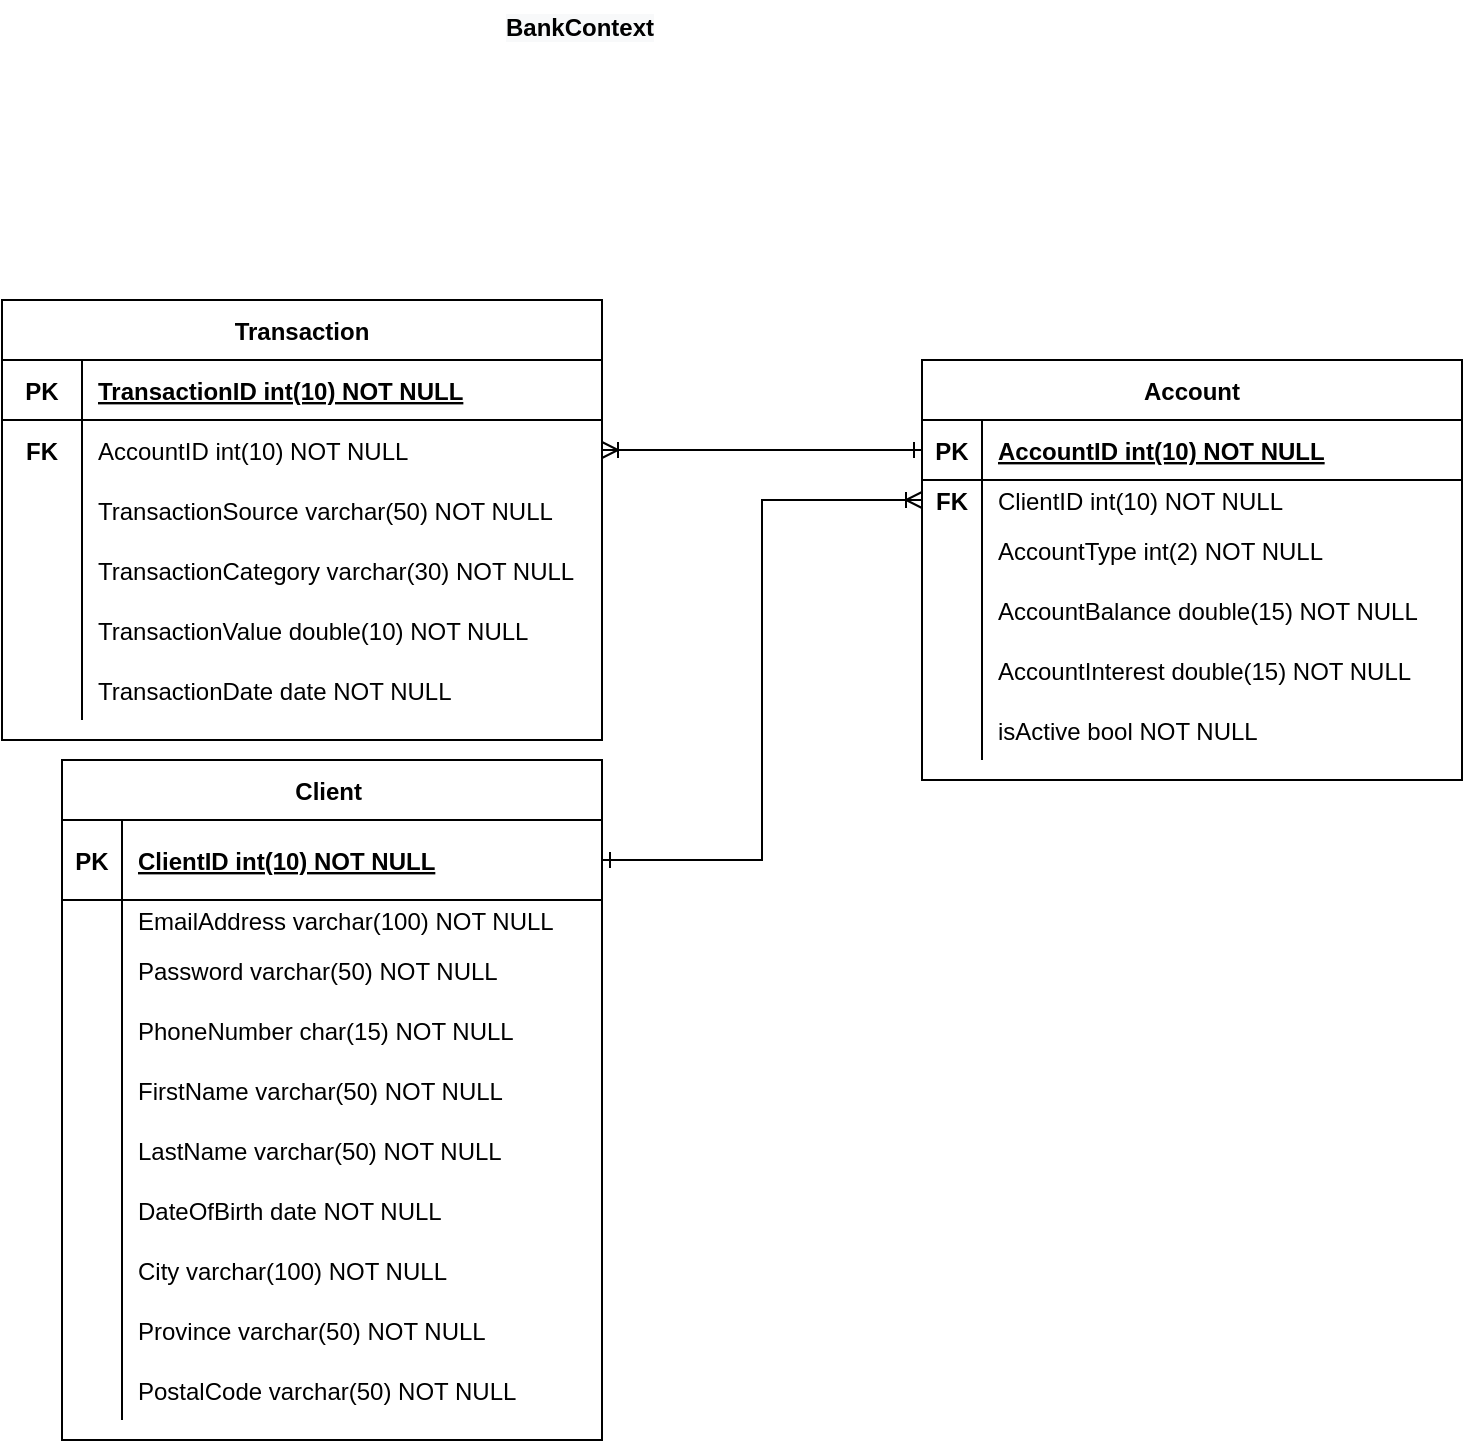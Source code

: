 <mxfile version="13.9.9" type="device"><diagram id="R2lEEEUBdFMjLlhIrx00" name="Page-1"><mxGraphModel dx="1205" dy="696" grid="1" gridSize="10" guides="1" tooltips="1" connect="1" arrows="1" fold="1" page="1" pageScale="1" pageWidth="850" pageHeight="1100" math="0" shadow="0" extFonts="Permanent Marker^https://fonts.googleapis.com/css?family=Permanent+Marker"><root><mxCell id="0"/><mxCell id="1" parent="0"/><mxCell id="C-vyLk0tnHw3VtMMgP7b-2" value="Transaction" style="shape=table;startSize=30;container=1;collapsible=1;childLayout=tableLayout;fixedRows=1;rowLines=0;fontStyle=1;align=center;resizeLast=1;" parent="1" vertex="1"><mxGeometry x="90" y="350" width="300" height="220" as="geometry"/></mxCell><mxCell id="C-vyLk0tnHw3VtMMgP7b-3" value="" style="shape=partialRectangle;collapsible=0;dropTarget=0;pointerEvents=0;fillColor=none;points=[[0,0.5],[1,0.5]];portConstraint=eastwest;top=0;left=0;right=0;bottom=1;" parent="C-vyLk0tnHw3VtMMgP7b-2" vertex="1"><mxGeometry y="30" width="300" height="30" as="geometry"/></mxCell><mxCell id="C-vyLk0tnHw3VtMMgP7b-4" value="PK" style="shape=partialRectangle;overflow=hidden;connectable=0;fillColor=none;top=0;left=0;bottom=0;right=0;fontStyle=1;" parent="C-vyLk0tnHw3VtMMgP7b-3" vertex="1"><mxGeometry width="40" height="30" as="geometry"/></mxCell><mxCell id="C-vyLk0tnHw3VtMMgP7b-5" value="TransactionID int(10) NOT NULL " style="shape=partialRectangle;overflow=hidden;connectable=0;fillColor=none;top=0;left=0;bottom=0;right=0;align=left;spacingLeft=6;fontStyle=5;" parent="C-vyLk0tnHw3VtMMgP7b-3" vertex="1"><mxGeometry x="40" width="260" height="30" as="geometry"/></mxCell><mxCell id="C-vyLk0tnHw3VtMMgP7b-9" value="" style="shape=partialRectangle;collapsible=0;dropTarget=0;pointerEvents=0;fillColor=none;points=[[0,0.5],[1,0.5]];portConstraint=eastwest;top=0;left=0;right=0;bottom=0;" parent="C-vyLk0tnHw3VtMMgP7b-2" vertex="1"><mxGeometry y="60" width="300" height="30" as="geometry"/></mxCell><mxCell id="C-vyLk0tnHw3VtMMgP7b-10" value="" style="shape=partialRectangle;overflow=hidden;connectable=0;fillColor=none;top=0;left=0;bottom=0;right=0;" parent="C-vyLk0tnHw3VtMMgP7b-9" vertex="1"><mxGeometry width="40" height="30" as="geometry"/></mxCell><mxCell id="C-vyLk0tnHw3VtMMgP7b-11" value="AccountID int(10) NOT NULL" style="shape=partialRectangle;overflow=hidden;connectable=0;fillColor=none;top=0;left=0;bottom=0;right=0;align=left;spacingLeft=6;" parent="C-vyLk0tnHw3VtMMgP7b-9" vertex="1"><mxGeometry x="40" width="260" height="30" as="geometry"/></mxCell><mxCell id="YrNoyx_0j4bPCNiUVQTW-1" value="" style="shape=partialRectangle;collapsible=0;dropTarget=0;pointerEvents=0;fillColor=none;points=[[0,0.5],[1,0.5]];portConstraint=eastwest;top=0;left=0;right=0;bottom=0;" parent="C-vyLk0tnHw3VtMMgP7b-2" vertex="1"><mxGeometry y="90" width="300" height="30" as="geometry"/></mxCell><mxCell id="YrNoyx_0j4bPCNiUVQTW-2" value="" style="shape=partialRectangle;overflow=hidden;connectable=0;fillColor=none;top=0;left=0;bottom=0;right=0;" parent="YrNoyx_0j4bPCNiUVQTW-1" vertex="1"><mxGeometry width="40" height="30" as="geometry"/></mxCell><mxCell id="YrNoyx_0j4bPCNiUVQTW-3" value="TransactionSource varchar(50) NOT NULL" style="shape=partialRectangle;overflow=hidden;connectable=0;fillColor=none;top=0;left=0;bottom=0;right=0;align=left;spacingLeft=6;" parent="YrNoyx_0j4bPCNiUVQTW-1" vertex="1"><mxGeometry x="40" width="260" height="30" as="geometry"/></mxCell><mxCell id="YrNoyx_0j4bPCNiUVQTW-4" value="" style="shape=partialRectangle;collapsible=0;dropTarget=0;pointerEvents=0;fillColor=none;points=[[0,0.5],[1,0.5]];portConstraint=eastwest;top=0;left=0;right=0;bottom=0;" parent="C-vyLk0tnHw3VtMMgP7b-2" vertex="1"><mxGeometry y="120" width="300" height="30" as="geometry"/></mxCell><mxCell id="YrNoyx_0j4bPCNiUVQTW-5" value="" style="shape=partialRectangle;overflow=hidden;connectable=0;fillColor=none;top=0;left=0;bottom=0;right=0;" parent="YrNoyx_0j4bPCNiUVQTW-4" vertex="1"><mxGeometry width="40" height="30" as="geometry"/></mxCell><mxCell id="YrNoyx_0j4bPCNiUVQTW-6" value="TransactionCategory varchar(30) NOT NULL" style="shape=partialRectangle;overflow=hidden;connectable=0;fillColor=none;top=0;left=0;bottom=0;right=0;align=left;spacingLeft=6;" parent="YrNoyx_0j4bPCNiUVQTW-4" vertex="1"><mxGeometry x="40" width="260" height="30" as="geometry"/></mxCell><mxCell id="f1CzLQFtzpNZH9mLoO9q-1" value="" style="shape=partialRectangle;collapsible=0;dropTarget=0;pointerEvents=0;fillColor=none;points=[[0,0.5],[1,0.5]];portConstraint=eastwest;top=0;left=0;right=0;bottom=0;" parent="C-vyLk0tnHw3VtMMgP7b-2" vertex="1"><mxGeometry y="150" width="300" height="30" as="geometry"/></mxCell><mxCell id="f1CzLQFtzpNZH9mLoO9q-2" value="" style="shape=partialRectangle;overflow=hidden;connectable=0;fillColor=none;top=0;left=0;bottom=0;right=0;" parent="f1CzLQFtzpNZH9mLoO9q-1" vertex="1"><mxGeometry width="40" height="30" as="geometry"/></mxCell><mxCell id="f1CzLQFtzpNZH9mLoO9q-3" value="TransactionValue double(10) NOT NULL" style="shape=partialRectangle;overflow=hidden;connectable=0;fillColor=none;top=0;left=0;bottom=0;right=0;align=left;spacingLeft=6;" parent="f1CzLQFtzpNZH9mLoO9q-1" vertex="1"><mxGeometry x="40" width="260" height="30" as="geometry"/></mxCell><mxCell id="0npAXtoozI20fQjHSsc6-30" value="" style="shape=partialRectangle;collapsible=0;dropTarget=0;pointerEvents=0;fillColor=none;points=[[0,0.5],[1,0.5]];portConstraint=eastwest;top=0;left=0;right=0;bottom=0;" parent="C-vyLk0tnHw3VtMMgP7b-2" vertex="1"><mxGeometry y="180" width="300" height="30" as="geometry"/></mxCell><mxCell id="0npAXtoozI20fQjHSsc6-31" value="" style="shape=partialRectangle;overflow=hidden;connectable=0;fillColor=none;top=0;left=0;bottom=0;right=0;" parent="0npAXtoozI20fQjHSsc6-30" vertex="1"><mxGeometry width="40" height="30" as="geometry"/></mxCell><mxCell id="0npAXtoozI20fQjHSsc6-32" value="TransactionDate date NOT NULL" style="shape=partialRectangle;overflow=hidden;connectable=0;fillColor=none;top=0;left=0;bottom=0;right=0;align=left;spacingLeft=6;" parent="0npAXtoozI20fQjHSsc6-30" vertex="1"><mxGeometry x="40" width="260" height="30" as="geometry"/></mxCell><mxCell id="E05-xjs0jxcmi8sBBkdt-1" value="Account" style="shape=table;startSize=30;container=1;collapsible=1;childLayout=tableLayout;fixedRows=1;rowLines=0;fontStyle=1;align=center;resizeLast=1;" parent="1" vertex="1"><mxGeometry x="550" y="380" width="270" height="210" as="geometry"/></mxCell><mxCell id="E05-xjs0jxcmi8sBBkdt-2" value="" style="shape=partialRectangle;collapsible=0;dropTarget=0;pointerEvents=0;fillColor=none;points=[[0,0.5],[1,0.5]];portConstraint=eastwest;top=0;left=0;right=0;bottom=1;" parent="E05-xjs0jxcmi8sBBkdt-1" vertex="1"><mxGeometry y="30" width="270" height="30" as="geometry"/></mxCell><mxCell id="E05-xjs0jxcmi8sBBkdt-3" value="PK" style="shape=partialRectangle;overflow=hidden;connectable=0;fillColor=none;top=0;left=0;bottom=0;right=0;fontStyle=1;" parent="E05-xjs0jxcmi8sBBkdt-2" vertex="1"><mxGeometry width="30" height="30" as="geometry"/></mxCell><mxCell id="E05-xjs0jxcmi8sBBkdt-4" value="AccountID int(10) NOT NULL " style="shape=partialRectangle;overflow=hidden;connectable=0;fillColor=none;top=0;left=0;bottom=0;right=0;align=left;spacingLeft=6;fontStyle=5;" parent="E05-xjs0jxcmi8sBBkdt-2" vertex="1"><mxGeometry x="30" width="240" height="30" as="geometry"/></mxCell><mxCell id="E05-xjs0jxcmi8sBBkdt-5" value="" style="shape=partialRectangle;collapsible=0;dropTarget=0;pointerEvents=0;fillColor=none;points=[[0,0.5],[1,0.5]];portConstraint=eastwest;top=0;left=0;right=0;bottom=0;" parent="E05-xjs0jxcmi8sBBkdt-1" vertex="1"><mxGeometry y="60" width="270" height="20" as="geometry"/></mxCell><mxCell id="E05-xjs0jxcmi8sBBkdt-6" value="" style="shape=partialRectangle;overflow=hidden;connectable=0;fillColor=none;top=0;left=0;bottom=0;right=0;" parent="E05-xjs0jxcmi8sBBkdt-5" vertex="1"><mxGeometry width="30" height="20" as="geometry"/></mxCell><mxCell id="E05-xjs0jxcmi8sBBkdt-7" value="ClientID int(10) NOT NULL" style="shape=partialRectangle;overflow=hidden;connectable=0;fillColor=none;top=0;left=0;bottom=0;right=0;align=left;spacingLeft=6;" parent="E05-xjs0jxcmi8sBBkdt-5" vertex="1"><mxGeometry x="30" width="240" height="20" as="geometry"/></mxCell><mxCell id="E05-xjs0jxcmi8sBBkdt-17" value="" style="shape=partialRectangle;collapsible=0;dropTarget=0;pointerEvents=0;fillColor=none;points=[[0,0.5],[1,0.5]];portConstraint=eastwest;top=0;left=0;right=0;bottom=0;" parent="E05-xjs0jxcmi8sBBkdt-1" vertex="1"><mxGeometry y="80" width="270" height="30" as="geometry"/></mxCell><mxCell id="E05-xjs0jxcmi8sBBkdt-18" value="" style="shape=partialRectangle;overflow=hidden;connectable=0;fillColor=none;top=0;left=0;bottom=0;right=0;" parent="E05-xjs0jxcmi8sBBkdt-17" vertex="1"><mxGeometry width="30" height="30" as="geometry"/></mxCell><mxCell id="E05-xjs0jxcmi8sBBkdt-19" value="AccountType int(2) NOT NULL" style="shape=partialRectangle;overflow=hidden;connectable=0;fillColor=none;top=0;left=0;bottom=0;right=0;align=left;spacingLeft=6;" parent="E05-xjs0jxcmi8sBBkdt-17" vertex="1"><mxGeometry x="30" width="240" height="30" as="geometry"/></mxCell><mxCell id="E05-xjs0jxcmi8sBBkdt-20" value="" style="shape=partialRectangle;collapsible=0;dropTarget=0;pointerEvents=0;fillColor=none;points=[[0,0.5],[1,0.5]];portConstraint=eastwest;top=0;left=0;right=0;bottom=0;" parent="E05-xjs0jxcmi8sBBkdt-1" vertex="1"><mxGeometry y="110" width="270" height="30" as="geometry"/></mxCell><mxCell id="E05-xjs0jxcmi8sBBkdt-21" value="" style="shape=partialRectangle;overflow=hidden;connectable=0;fillColor=none;top=0;left=0;bottom=0;right=0;" parent="E05-xjs0jxcmi8sBBkdt-20" vertex="1"><mxGeometry width="30" height="30" as="geometry"/></mxCell><mxCell id="E05-xjs0jxcmi8sBBkdt-22" value="AccountBalance double(15) NOT NULL" style="shape=partialRectangle;overflow=hidden;connectable=0;fillColor=none;top=0;left=0;bottom=0;right=0;align=left;spacingLeft=6;" parent="E05-xjs0jxcmi8sBBkdt-20" vertex="1"><mxGeometry x="30" width="240" height="30" as="geometry"/></mxCell><mxCell id="E05-xjs0jxcmi8sBBkdt-23" value="" style="shape=partialRectangle;collapsible=0;dropTarget=0;pointerEvents=0;fillColor=none;points=[[0,0.5],[1,0.5]];portConstraint=eastwest;top=0;left=0;right=0;bottom=0;" parent="E05-xjs0jxcmi8sBBkdt-1" vertex="1"><mxGeometry y="140" width="270" height="30" as="geometry"/></mxCell><mxCell id="E05-xjs0jxcmi8sBBkdt-24" value="" style="shape=partialRectangle;overflow=hidden;connectable=0;fillColor=none;top=0;left=0;bottom=0;right=0;" parent="E05-xjs0jxcmi8sBBkdt-23" vertex="1"><mxGeometry width="30" height="30" as="geometry"/></mxCell><mxCell id="E05-xjs0jxcmi8sBBkdt-25" value="AccountInterest double(15) NOT NULL" style="shape=partialRectangle;overflow=hidden;connectable=0;fillColor=none;top=0;left=0;bottom=0;right=0;align=left;spacingLeft=6;" parent="E05-xjs0jxcmi8sBBkdt-23" vertex="1"><mxGeometry x="30" width="240" height="30" as="geometry"/></mxCell><mxCell id="0npAXtoozI20fQjHSsc6-33" value="" style="shape=partialRectangle;collapsible=0;dropTarget=0;pointerEvents=0;fillColor=none;points=[[0,0.5],[1,0.5]];portConstraint=eastwest;top=0;left=0;right=0;bottom=0;" parent="E05-xjs0jxcmi8sBBkdt-1" vertex="1"><mxGeometry y="170" width="270" height="30" as="geometry"/></mxCell><mxCell id="0npAXtoozI20fQjHSsc6-34" value="" style="shape=partialRectangle;overflow=hidden;connectable=0;fillColor=none;top=0;left=0;bottom=0;right=0;" parent="0npAXtoozI20fQjHSsc6-33" vertex="1"><mxGeometry width="30" height="30" as="geometry"/></mxCell><mxCell id="0npAXtoozI20fQjHSsc6-35" value="isActive bool NOT NULL" style="shape=partialRectangle;overflow=hidden;connectable=0;fillColor=none;top=0;left=0;bottom=0;right=0;align=left;spacingLeft=6;" parent="0npAXtoozI20fQjHSsc6-33" vertex="1"><mxGeometry x="30" width="240" height="30" as="geometry"/></mxCell><mxCell id="E05-xjs0jxcmi8sBBkdt-32" value="FK" style="shape=partialRectangle;overflow=hidden;connectable=0;fillColor=none;top=0;left=0;bottom=0;right=0;fontStyle=1;" parent="1" vertex="1"><mxGeometry x="90" y="410" width="40" height="30" as="geometry"/></mxCell><mxCell id="E05-xjs0jxcmi8sBBkdt-33" style="edgeStyle=orthogonalEdgeStyle;rounded=0;orthogonalLoop=1;jettySize=auto;html=1;exitX=0;exitY=0.5;exitDx=0;exitDy=0;entryX=1;entryY=0.5;entryDx=0;entryDy=0;endArrow=ERoneToMany;endFill=0;startArrow=ERone;startFill=0;" parent="1" source="E05-xjs0jxcmi8sBBkdt-2" target="C-vyLk0tnHw3VtMMgP7b-9" edge="1"><mxGeometry relative="1" as="geometry"/></mxCell><mxCell id="0npAXtoozI20fQjHSsc6-29" style="edgeStyle=orthogonalEdgeStyle;rounded=0;orthogonalLoop=1;jettySize=auto;html=1;exitX=1;exitY=0.5;exitDx=0;exitDy=0;entryX=0;entryY=0.5;entryDx=0;entryDy=0;endArrow=ERoneToMany;endFill=0;startArrow=ERone;startFill=0;" parent="1" source="0npAXtoozI20fQjHSsc6-2" target="E05-xjs0jxcmi8sBBkdt-5" edge="1"><mxGeometry relative="1" as="geometry"><mxPoint x="600" y="654.97" as="sourcePoint"/><mxPoint x="450" y="669.97" as="targetPoint"/></mxGeometry></mxCell><mxCell id="0npAXtoozI20fQjHSsc6-1" value="Client " style="shape=table;startSize=30;container=1;collapsible=1;childLayout=tableLayout;fixedRows=1;rowLines=0;fontStyle=1;align=center;resizeLast=1;" parent="1" vertex="1"><mxGeometry x="120" y="580" width="270" height="340.0" as="geometry"/></mxCell><mxCell id="0npAXtoozI20fQjHSsc6-2" value="" style="shape=partialRectangle;collapsible=0;dropTarget=0;pointerEvents=0;fillColor=none;points=[[0,0.5],[1,0.5]];portConstraint=eastwest;top=0;left=0;right=0;bottom=1;" parent="0npAXtoozI20fQjHSsc6-1" vertex="1"><mxGeometry y="30" width="270" height="40" as="geometry"/></mxCell><mxCell id="0npAXtoozI20fQjHSsc6-3" value="PK" style="shape=partialRectangle;overflow=hidden;connectable=0;fillColor=none;top=0;left=0;bottom=0;right=0;fontStyle=1;" parent="0npAXtoozI20fQjHSsc6-2" vertex="1"><mxGeometry width="30" height="40" as="geometry"/></mxCell><mxCell id="0npAXtoozI20fQjHSsc6-4" value="ClientID int(10) NOT NULL " style="shape=partialRectangle;overflow=hidden;connectable=0;fillColor=none;top=0;left=0;bottom=0;right=0;align=left;spacingLeft=6;fontStyle=5;" parent="0npAXtoozI20fQjHSsc6-2" vertex="1"><mxGeometry x="30" width="240" height="40" as="geometry"/></mxCell><mxCell id="0npAXtoozI20fQjHSsc6-5" value="" style="shape=partialRectangle;collapsible=0;dropTarget=0;pointerEvents=0;fillColor=none;points=[[0,0.5],[1,0.5]];portConstraint=eastwest;top=0;left=0;right=0;bottom=0;" parent="0npAXtoozI20fQjHSsc6-1" vertex="1"><mxGeometry y="70" width="270" height="20" as="geometry"/></mxCell><mxCell id="0npAXtoozI20fQjHSsc6-6" value="" style="shape=partialRectangle;overflow=hidden;connectable=0;fillColor=none;top=0;left=0;bottom=0;right=0;" parent="0npAXtoozI20fQjHSsc6-5" vertex="1"><mxGeometry width="30" height="20" as="geometry"/></mxCell><mxCell id="0npAXtoozI20fQjHSsc6-7" value="EmailAddress varchar(100) NOT NULL" style="shape=partialRectangle;overflow=hidden;connectable=0;fillColor=none;top=0;left=0;bottom=0;right=0;align=left;spacingLeft=6;" parent="0npAXtoozI20fQjHSsc6-5" vertex="1"><mxGeometry x="30" width="240" height="20" as="geometry"/></mxCell><mxCell id="0npAXtoozI20fQjHSsc6-8" value="" style="shape=partialRectangle;collapsible=0;dropTarget=0;pointerEvents=0;fillColor=none;points=[[0,0.5],[1,0.5]];portConstraint=eastwest;top=0;left=0;right=0;bottom=0;" parent="0npAXtoozI20fQjHSsc6-1" vertex="1"><mxGeometry y="90" width="270" height="30" as="geometry"/></mxCell><mxCell id="0npAXtoozI20fQjHSsc6-9" value="" style="shape=partialRectangle;overflow=hidden;connectable=0;fillColor=none;top=0;left=0;bottom=0;right=0;" parent="0npAXtoozI20fQjHSsc6-8" vertex="1"><mxGeometry width="30" height="30" as="geometry"/></mxCell><mxCell id="0npAXtoozI20fQjHSsc6-10" value="Password varchar(50) NOT NULL" style="shape=partialRectangle;overflow=hidden;connectable=0;fillColor=none;top=0;left=0;bottom=0;right=0;align=left;spacingLeft=6;" parent="0npAXtoozI20fQjHSsc6-8" vertex="1"><mxGeometry x="30" width="240" height="30" as="geometry"/></mxCell><mxCell id="0npAXtoozI20fQjHSsc6-11" value="" style="shape=partialRectangle;collapsible=0;dropTarget=0;pointerEvents=0;fillColor=none;points=[[0,0.5],[1,0.5]];portConstraint=eastwest;top=0;left=0;right=0;bottom=0;" parent="0npAXtoozI20fQjHSsc6-1" vertex="1"><mxGeometry y="120" width="270" height="30" as="geometry"/></mxCell><mxCell id="0npAXtoozI20fQjHSsc6-12" value="" style="shape=partialRectangle;overflow=hidden;connectable=0;fillColor=none;top=0;left=0;bottom=0;right=0;" parent="0npAXtoozI20fQjHSsc6-11" vertex="1"><mxGeometry width="30" height="30" as="geometry"/></mxCell><mxCell id="0npAXtoozI20fQjHSsc6-13" value="PhoneNumber char(15) NOT NULL" style="shape=partialRectangle;overflow=hidden;connectable=0;fillColor=none;top=0;left=0;bottom=0;right=0;align=left;spacingLeft=6;" parent="0npAXtoozI20fQjHSsc6-11" vertex="1"><mxGeometry x="30" width="240" height="30" as="geometry"/></mxCell><mxCell id="0npAXtoozI20fQjHSsc6-14" value="" style="shape=partialRectangle;collapsible=0;dropTarget=0;pointerEvents=0;fillColor=none;points=[[0,0.5],[1,0.5]];portConstraint=eastwest;top=0;left=0;right=0;bottom=0;" parent="0npAXtoozI20fQjHSsc6-1" vertex="1"><mxGeometry y="150" width="270" height="30" as="geometry"/></mxCell><mxCell id="0npAXtoozI20fQjHSsc6-15" value="" style="shape=partialRectangle;overflow=hidden;connectable=0;fillColor=none;top=0;left=0;bottom=0;right=0;" parent="0npAXtoozI20fQjHSsc6-14" vertex="1"><mxGeometry width="30" height="30" as="geometry"/></mxCell><mxCell id="0npAXtoozI20fQjHSsc6-16" value="FirstName varchar(50) NOT NULL" style="shape=partialRectangle;overflow=hidden;connectable=0;fillColor=none;top=0;left=0;bottom=0;right=0;align=left;spacingLeft=6;" parent="0npAXtoozI20fQjHSsc6-14" vertex="1"><mxGeometry x="30" width="240" height="30" as="geometry"/></mxCell><mxCell id="0npAXtoozI20fQjHSsc6-17" value="" style="shape=partialRectangle;collapsible=0;dropTarget=0;pointerEvents=0;fillColor=none;points=[[0,0.5],[1,0.5]];portConstraint=eastwest;top=0;left=0;right=0;bottom=0;" parent="0npAXtoozI20fQjHSsc6-1" vertex="1"><mxGeometry y="180" width="270" height="30" as="geometry"/></mxCell><mxCell id="0npAXtoozI20fQjHSsc6-18" value="" style="shape=partialRectangle;overflow=hidden;connectable=0;fillColor=none;top=0;left=0;bottom=0;right=0;" parent="0npAXtoozI20fQjHSsc6-17" vertex="1"><mxGeometry width="30" height="30" as="geometry"/></mxCell><mxCell id="0npAXtoozI20fQjHSsc6-19" value="LastName varchar(50) NOT NULL" style="shape=partialRectangle;overflow=hidden;connectable=0;fillColor=none;top=0;left=0;bottom=0;right=0;align=left;spacingLeft=6;" parent="0npAXtoozI20fQjHSsc6-17" vertex="1"><mxGeometry x="30" width="240" height="30" as="geometry"/></mxCell><mxCell id="ZzV_-sXf2Kk9rIMVZdbO-1" value="" style="shape=partialRectangle;collapsible=0;dropTarget=0;pointerEvents=0;fillColor=none;points=[[0,0.5],[1,0.5]];portConstraint=eastwest;top=0;left=0;right=0;bottom=0;" parent="0npAXtoozI20fQjHSsc6-1" vertex="1"><mxGeometry y="210" width="270" height="30" as="geometry"/></mxCell><mxCell id="ZzV_-sXf2Kk9rIMVZdbO-2" value="" style="shape=partialRectangle;overflow=hidden;connectable=0;fillColor=none;top=0;left=0;bottom=0;right=0;" parent="ZzV_-sXf2Kk9rIMVZdbO-1" vertex="1"><mxGeometry width="30" height="30" as="geometry"/></mxCell><mxCell id="ZzV_-sXf2Kk9rIMVZdbO-3" value="DateOfBirth date NOT NULL" style="shape=partialRectangle;overflow=hidden;connectable=0;fillColor=none;top=0;left=0;bottom=0;right=0;align=left;spacingLeft=6;" parent="ZzV_-sXf2Kk9rIMVZdbO-1" vertex="1"><mxGeometry x="30" width="240" height="30" as="geometry"/></mxCell><mxCell id="ZzV_-sXf2Kk9rIMVZdbO-4" value="" style="shape=partialRectangle;collapsible=0;dropTarget=0;pointerEvents=0;fillColor=none;points=[[0,0.5],[1,0.5]];portConstraint=eastwest;top=0;left=0;right=0;bottom=0;" parent="0npAXtoozI20fQjHSsc6-1" vertex="1"><mxGeometry y="240" width="270" height="30" as="geometry"/></mxCell><mxCell id="ZzV_-sXf2Kk9rIMVZdbO-5" value="" style="shape=partialRectangle;overflow=hidden;connectable=0;fillColor=none;top=0;left=0;bottom=0;right=0;" parent="ZzV_-sXf2Kk9rIMVZdbO-4" vertex="1"><mxGeometry width="30" height="30" as="geometry"/></mxCell><mxCell id="ZzV_-sXf2Kk9rIMVZdbO-6" value="City varchar(100) NOT NULL" style="shape=partialRectangle;overflow=hidden;connectable=0;fillColor=none;top=0;left=0;bottom=0;right=0;align=left;spacingLeft=6;" parent="ZzV_-sXf2Kk9rIMVZdbO-4" vertex="1"><mxGeometry x="30" width="240" height="30" as="geometry"/></mxCell><mxCell id="ZzV_-sXf2Kk9rIMVZdbO-7" value="" style="shape=partialRectangle;collapsible=0;dropTarget=0;pointerEvents=0;fillColor=none;points=[[0,0.5],[1,0.5]];portConstraint=eastwest;top=0;left=0;right=0;bottom=0;" parent="0npAXtoozI20fQjHSsc6-1" vertex="1"><mxGeometry y="270" width="270" height="30" as="geometry"/></mxCell><mxCell id="ZzV_-sXf2Kk9rIMVZdbO-8" value="" style="shape=partialRectangle;overflow=hidden;connectable=0;fillColor=none;top=0;left=0;bottom=0;right=0;" parent="ZzV_-sXf2Kk9rIMVZdbO-7" vertex="1"><mxGeometry width="30" height="30" as="geometry"/></mxCell><mxCell id="ZzV_-sXf2Kk9rIMVZdbO-9" value="Province varchar(50) NOT NULL" style="shape=partialRectangle;overflow=hidden;connectable=0;fillColor=none;top=0;left=0;bottom=0;right=0;align=left;spacingLeft=6;" parent="ZzV_-sXf2Kk9rIMVZdbO-7" vertex="1"><mxGeometry x="30" width="240" height="30" as="geometry"/></mxCell><mxCell id="ZzV_-sXf2Kk9rIMVZdbO-10" value="" style="shape=partialRectangle;collapsible=0;dropTarget=0;pointerEvents=0;fillColor=none;points=[[0,0.5],[1,0.5]];portConstraint=eastwest;top=0;left=0;right=0;bottom=0;" parent="0npAXtoozI20fQjHSsc6-1" vertex="1"><mxGeometry y="300" width="270" height="30" as="geometry"/></mxCell><mxCell id="ZzV_-sXf2Kk9rIMVZdbO-11" value="" style="shape=partialRectangle;overflow=hidden;connectable=0;fillColor=none;top=0;left=0;bottom=0;right=0;" parent="ZzV_-sXf2Kk9rIMVZdbO-10" vertex="1"><mxGeometry width="30" height="30" as="geometry"/></mxCell><mxCell id="ZzV_-sXf2Kk9rIMVZdbO-12" value="PostalCode varchar(50) NOT NULL" style="shape=partialRectangle;overflow=hidden;connectable=0;fillColor=none;top=0;left=0;bottom=0;right=0;align=left;spacingLeft=6;" parent="ZzV_-sXf2Kk9rIMVZdbO-10" vertex="1"><mxGeometry x="30" width="240" height="30" as="geometry"/></mxCell><mxCell id="0npAXtoozI20fQjHSsc6-60" value="FK" style="shape=partialRectangle;overflow=hidden;connectable=0;fillColor=none;top=0;left=0;bottom=0;right=0;fontStyle=1;" parent="1" vertex="1"><mxGeometry x="550" y="440" width="30" height="20" as="geometry"/></mxCell><mxCell id="d7Se1XeVC8uAYm41DhEN-1" value="&lt;span style=&quot;color: rgb(0 , 0 , 0) ; font-family: &amp;#34;helvetica&amp;#34; ; font-size: 12px ; font-style: normal ; font-weight: 700 ; letter-spacing: normal ; text-align: center ; text-indent: 0px ; text-transform: none ; word-spacing: 0px ; background-color: rgb(248 , 249 , 250) ; display: inline ; float: none&quot;&gt;BankContext&lt;/span&gt;" style="text;whiteSpace=wrap;html=1;" vertex="1" parent="1"><mxGeometry x="340" y="200" width="90" height="30" as="geometry"/></mxCell></root></mxGraphModel></diagram></mxfile>